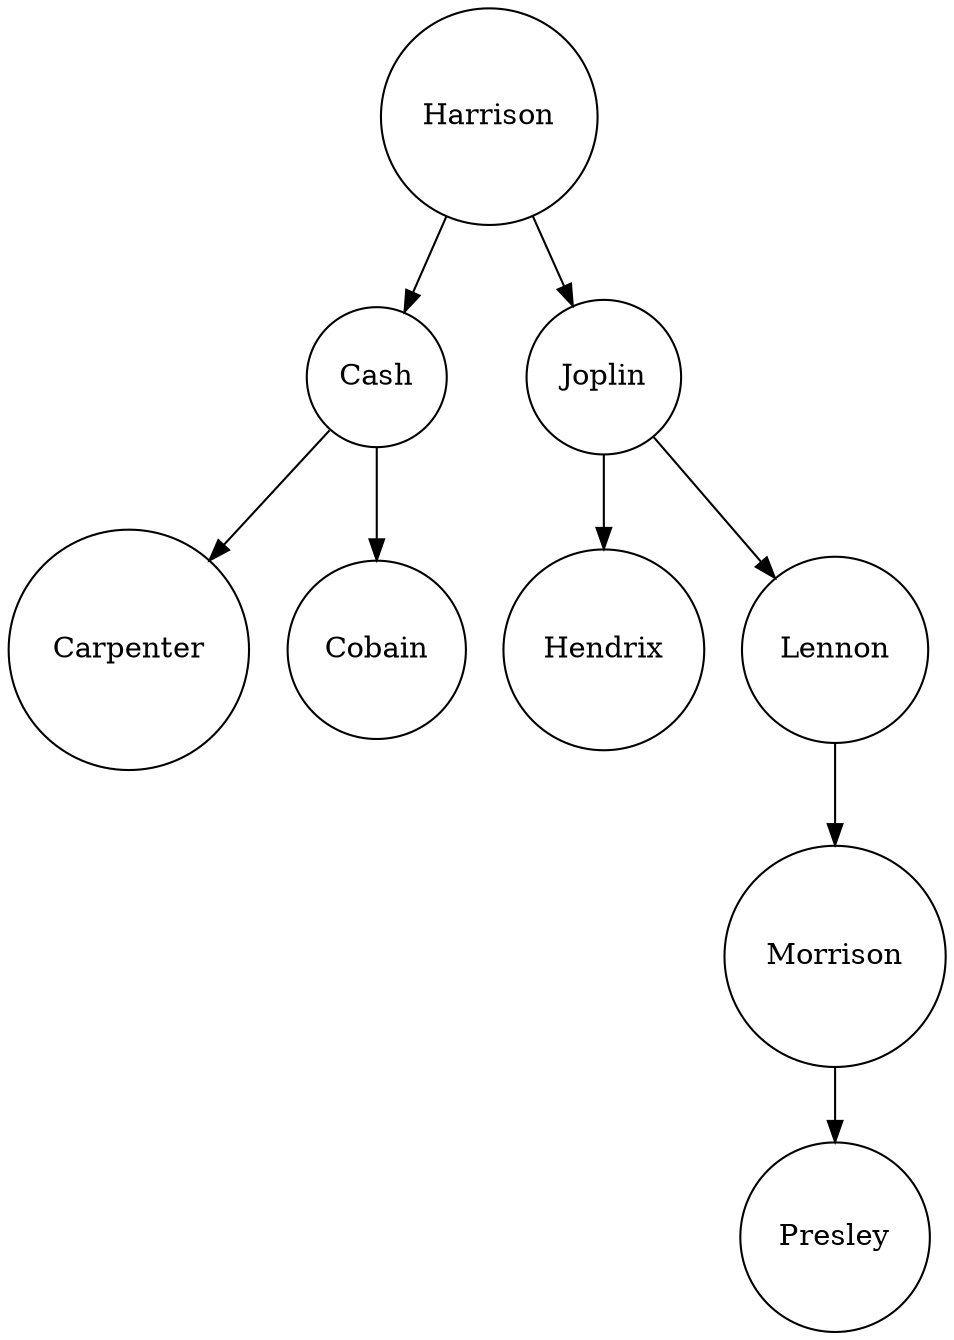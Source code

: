 digraph bstree {

    node [shape = circle];
    graph [ordering="out"];

    1 [label = "Carpenter"];
    2 [label = "Cash"];
    3 [label = "Cobain"];
    4 [label = "Harrison"];
    5 [label = "Hendrix"];
    6 [label = "Joplin"];
    7 [label = "Lennon"];
    8 [label = "Morrison"];
    9 [label = "Presley"];

    4 -> 2;
    4 -> 6;
    2 -> 1;
    2 -> 3;
    6 -> 5;
    6 -> 7;
    7 -> 8;
    8 -> 9;
}
